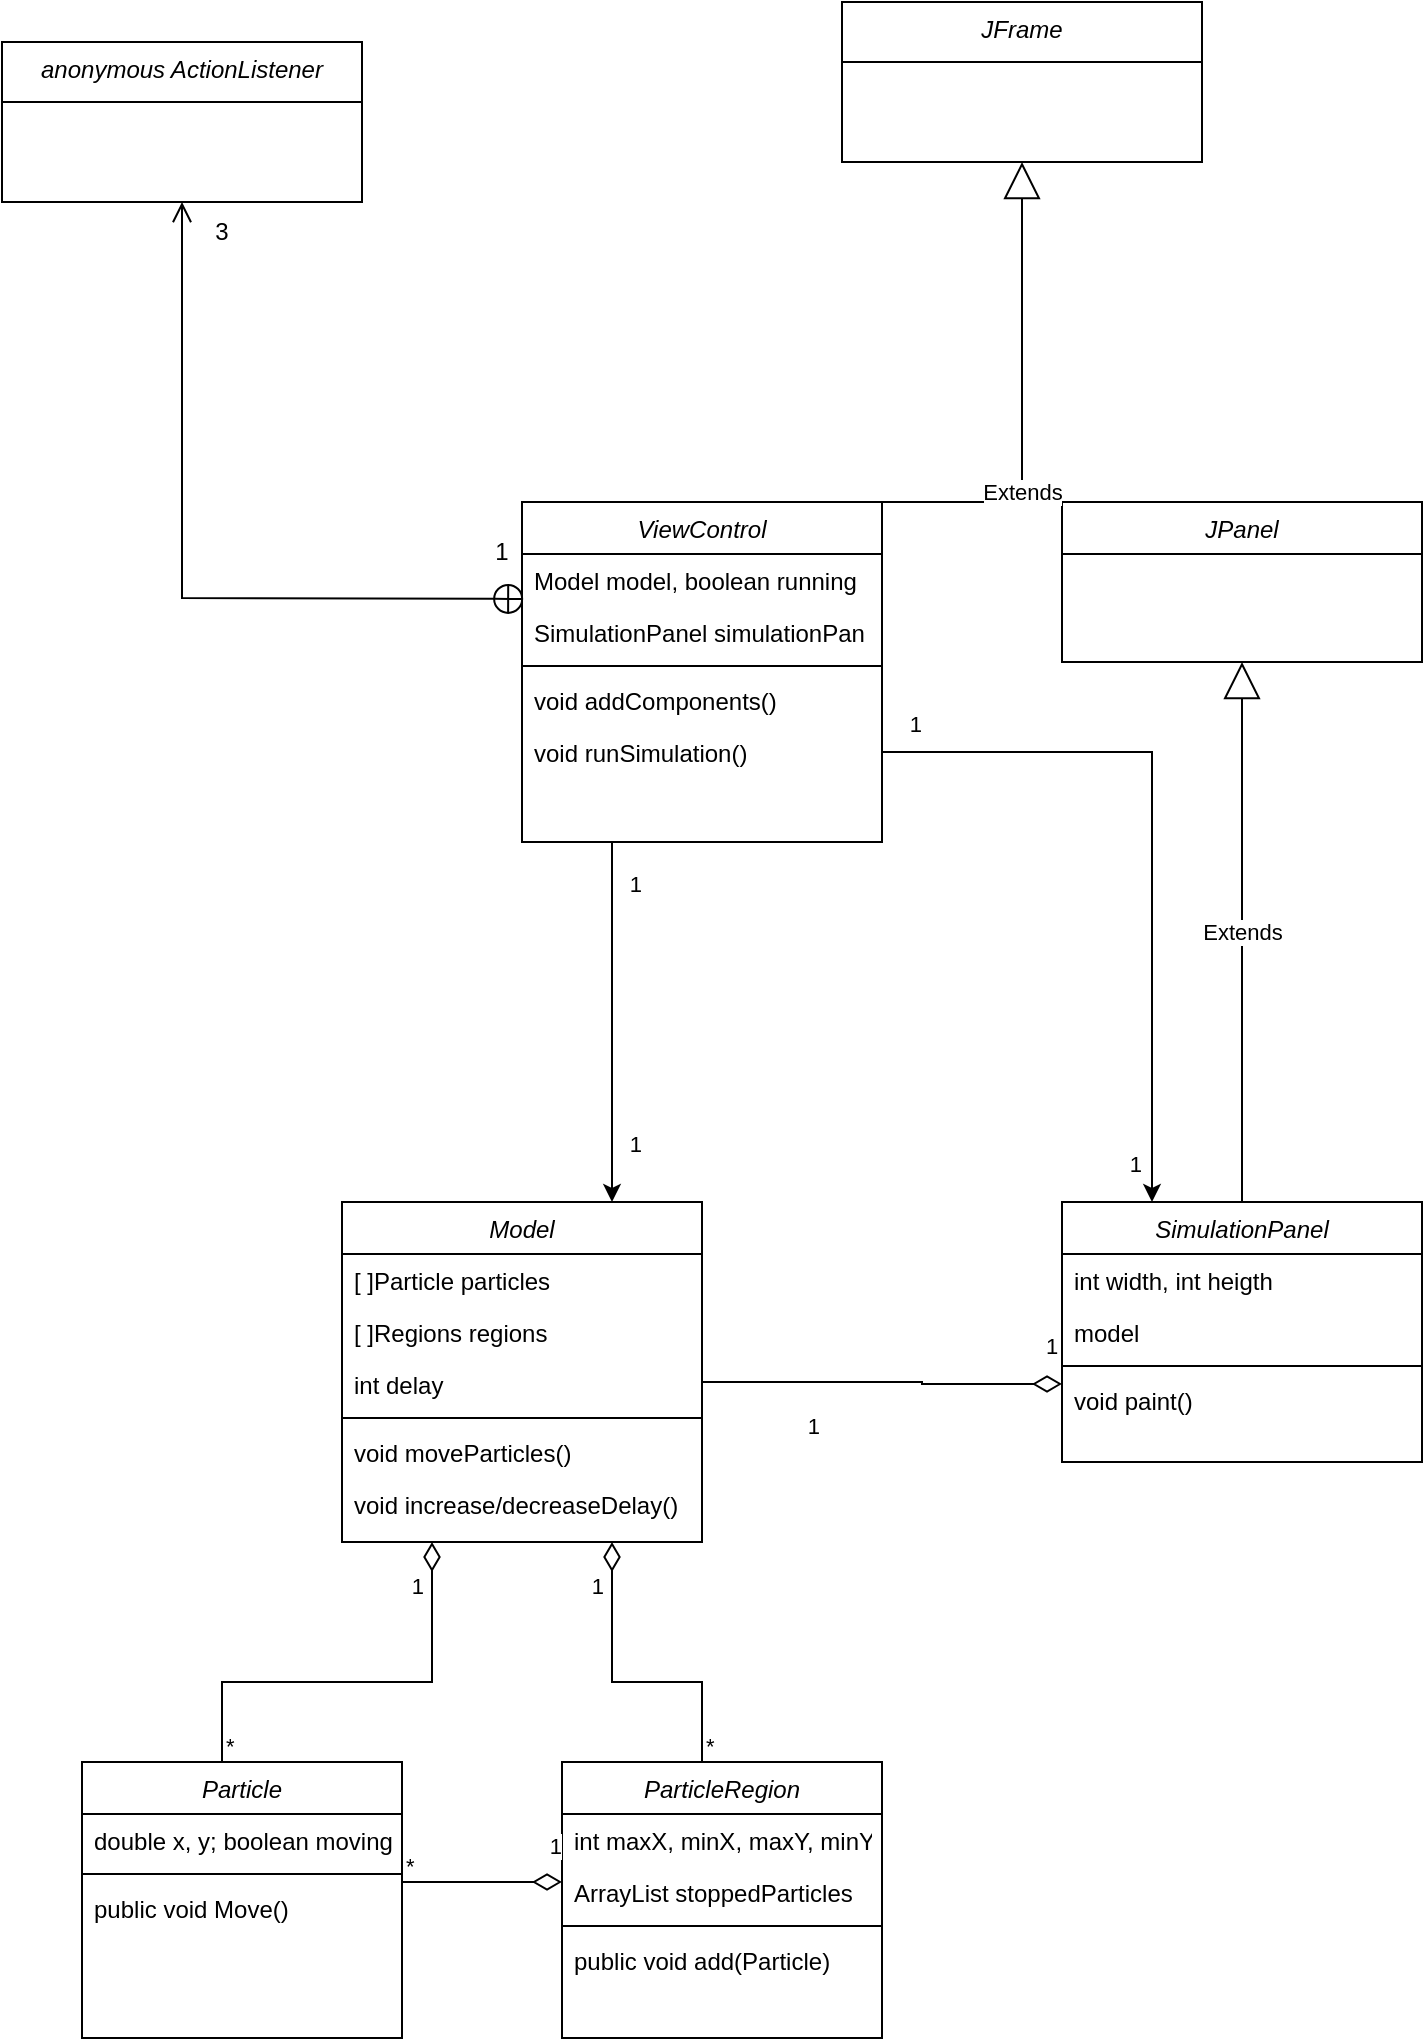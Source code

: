 <mxfile version="20.6.0" type="github">
  <diagram id="g2AqXhKXVD_ZB5x05iRY" name="Page-1">
    <mxGraphModel dx="983" dy="1844" grid="1" gridSize="10" guides="1" tooltips="1" connect="1" arrows="1" fold="1" page="1" pageScale="1" pageWidth="827" pageHeight="1169" math="0" shadow="0">
      <root>
        <mxCell id="0" />
        <mxCell id="1" parent="0" />
        <mxCell id="_XKiu6Uh6pyvuRwER4Hc-1" value="Particle&#xa;" style="swimlane;fontStyle=2;align=center;verticalAlign=top;childLayout=stackLayout;horizontal=1;startSize=26;horizontalStack=0;resizeParent=1;resizeLast=0;collapsible=1;marginBottom=0;rounded=0;shadow=0;strokeWidth=1;" vertex="1" parent="1">
          <mxGeometry x="99" y="-250" width="160" height="138" as="geometry">
            <mxRectangle x="230" y="140" width="160" height="26" as="alternateBounds" />
          </mxGeometry>
        </mxCell>
        <mxCell id="_XKiu6Uh6pyvuRwER4Hc-35" value="" style="endArrow=diamondThin;html=1;edgeStyle=orthogonalEdgeStyle;rounded=0;entryX=0.25;entryY=1;entryDx=0;entryDy=0;endFill=0;strokeWidth=1;endSize=12;" edge="1" parent="_XKiu6Uh6pyvuRwER4Hc-1" target="_XKiu6Uh6pyvuRwER4Hc-24">
          <mxGeometry relative="1" as="geometry">
            <mxPoint x="70" as="sourcePoint" />
            <mxPoint x="150" y="-90" as="targetPoint" />
            <Array as="points">
              <mxPoint x="70" y="-40" />
              <mxPoint x="175" y="-40" />
            </Array>
          </mxGeometry>
        </mxCell>
        <mxCell id="_XKiu6Uh6pyvuRwER4Hc-36" value="*" style="edgeLabel;resizable=0;html=1;align=left;verticalAlign=bottom;" connectable="0" vertex="1" parent="_XKiu6Uh6pyvuRwER4Hc-35">
          <mxGeometry x="-1" relative="1" as="geometry" />
        </mxCell>
        <mxCell id="_XKiu6Uh6pyvuRwER4Hc-37" value="1" style="edgeLabel;resizable=0;html=1;align=right;verticalAlign=bottom;" connectable="0" vertex="1" parent="_XKiu6Uh6pyvuRwER4Hc-35">
          <mxGeometry x="1" relative="1" as="geometry">
            <mxPoint x="-4" y="30" as="offset" />
          </mxGeometry>
        </mxCell>
        <mxCell id="_XKiu6Uh6pyvuRwER4Hc-2" value="double x, y; boolean moving " style="text;align=left;verticalAlign=top;spacingLeft=4;spacingRight=4;overflow=hidden;rotatable=0;points=[[0,0.5],[1,0.5]];portConstraint=eastwest;" vertex="1" parent="_XKiu6Uh6pyvuRwER4Hc-1">
          <mxGeometry y="26" width="160" height="26" as="geometry" />
        </mxCell>
        <mxCell id="_XKiu6Uh6pyvuRwER4Hc-5" value="" style="line;html=1;strokeWidth=1;align=left;verticalAlign=middle;spacingTop=-1;spacingLeft=3;spacingRight=3;rotatable=0;labelPosition=right;points=[];portConstraint=eastwest;" vertex="1" parent="_XKiu6Uh6pyvuRwER4Hc-1">
          <mxGeometry y="52" width="160" height="8" as="geometry" />
        </mxCell>
        <mxCell id="_XKiu6Uh6pyvuRwER4Hc-6" value="public void Move()" style="text;align=left;verticalAlign=top;spacingLeft=4;spacingRight=4;overflow=hidden;rotatable=0;points=[[0,0.5],[1,0.5]];portConstraint=eastwest;" vertex="1" parent="_XKiu6Uh6pyvuRwER4Hc-1">
          <mxGeometry y="60" width="160" height="26" as="geometry" />
        </mxCell>
        <mxCell id="_XKiu6Uh6pyvuRwER4Hc-7" value="ParticleRegion" style="swimlane;fontStyle=2;align=center;verticalAlign=top;childLayout=stackLayout;horizontal=1;startSize=26;horizontalStack=0;resizeParent=1;resizeLast=0;collapsible=1;marginBottom=0;rounded=0;shadow=0;strokeWidth=1;" vertex="1" parent="1">
          <mxGeometry x="339" y="-250" width="160" height="138" as="geometry">
            <mxRectangle x="230" y="140" width="160" height="26" as="alternateBounds" />
          </mxGeometry>
        </mxCell>
        <mxCell id="_XKiu6Uh6pyvuRwER4Hc-8" value="int maxX, minX, maxY, minY&#xa;" style="text;align=left;verticalAlign=top;spacingLeft=4;spacingRight=4;overflow=hidden;rotatable=0;points=[[0,0.5],[1,0.5]];portConstraint=eastwest;" vertex="1" parent="_XKiu6Uh6pyvuRwER4Hc-7">
          <mxGeometry y="26" width="160" height="26" as="geometry" />
        </mxCell>
        <mxCell id="_XKiu6Uh6pyvuRwER4Hc-11" value="ArrayList stoppedParticles" style="text;align=left;verticalAlign=top;spacingLeft=4;spacingRight=4;overflow=hidden;rotatable=0;points=[[0,0.5],[1,0.5]];portConstraint=eastwest;" vertex="1" parent="_XKiu6Uh6pyvuRwER4Hc-7">
          <mxGeometry y="52" width="160" height="26" as="geometry" />
        </mxCell>
        <mxCell id="_XKiu6Uh6pyvuRwER4Hc-9" value="" style="line;html=1;strokeWidth=1;align=left;verticalAlign=middle;spacingTop=-1;spacingLeft=3;spacingRight=3;rotatable=0;labelPosition=right;points=[];portConstraint=eastwest;" vertex="1" parent="_XKiu6Uh6pyvuRwER4Hc-7">
          <mxGeometry y="78" width="160" height="8" as="geometry" />
        </mxCell>
        <mxCell id="_XKiu6Uh6pyvuRwER4Hc-10" value="public void add(Particle)" style="text;align=left;verticalAlign=top;spacingLeft=4;spacingRight=4;overflow=hidden;rotatable=0;points=[[0,0.5],[1,0.5]];portConstraint=eastwest;" vertex="1" parent="_XKiu6Uh6pyvuRwER4Hc-7">
          <mxGeometry y="86" width="160" height="26" as="geometry" />
        </mxCell>
        <mxCell id="_XKiu6Uh6pyvuRwER4Hc-21" value="" style="endArrow=diamondThin;html=1;edgeStyle=orthogonalEdgeStyle;rounded=0;endFill=0;endSize=12;" edge="1" parent="1">
          <mxGeometry relative="1" as="geometry">
            <mxPoint x="259" y="-190" as="sourcePoint" />
            <mxPoint x="339" y="-190" as="targetPoint" />
          </mxGeometry>
        </mxCell>
        <mxCell id="_XKiu6Uh6pyvuRwER4Hc-22" value="* " style="edgeLabel;resizable=0;html=1;align=left;verticalAlign=bottom;" connectable="0" vertex="1" parent="_XKiu6Uh6pyvuRwER4Hc-21">
          <mxGeometry x="-1" relative="1" as="geometry" />
        </mxCell>
        <mxCell id="_XKiu6Uh6pyvuRwER4Hc-23" value="1" style="edgeLabel;resizable=0;html=1;align=right;verticalAlign=bottom;" connectable="0" vertex="1" parent="_XKiu6Uh6pyvuRwER4Hc-21">
          <mxGeometry x="1" relative="1" as="geometry">
            <mxPoint y="-10" as="offset" />
          </mxGeometry>
        </mxCell>
        <mxCell id="_XKiu6Uh6pyvuRwER4Hc-24" value="Model&#xa;" style="swimlane;fontStyle=2;align=center;verticalAlign=top;childLayout=stackLayout;horizontal=1;startSize=26;horizontalStack=0;resizeParent=1;resizeLast=0;collapsible=1;marginBottom=0;rounded=0;shadow=0;strokeWidth=1;" vertex="1" parent="1">
          <mxGeometry x="229" y="-530" width="180" height="170" as="geometry">
            <mxRectangle x="230" y="140" width="160" height="26" as="alternateBounds" />
          </mxGeometry>
        </mxCell>
        <mxCell id="_XKiu6Uh6pyvuRwER4Hc-25" value="[ ]Particle particles" style="text;align=left;verticalAlign=top;spacingLeft=4;spacingRight=4;overflow=hidden;rotatable=0;points=[[0,0.5],[1,0.5]];portConstraint=eastwest;" vertex="1" parent="_XKiu6Uh6pyvuRwER4Hc-24">
          <mxGeometry y="26" width="180" height="26" as="geometry" />
        </mxCell>
        <mxCell id="_XKiu6Uh6pyvuRwER4Hc-26" value="[ ]Regions regions&#xa;" style="text;align=left;verticalAlign=top;spacingLeft=4;spacingRight=4;overflow=hidden;rotatable=0;points=[[0,0.5],[1,0.5]];portConstraint=eastwest;rounded=0;shadow=0;html=0;" vertex="1" parent="_XKiu6Uh6pyvuRwER4Hc-24">
          <mxGeometry y="52" width="180" height="26" as="geometry" />
        </mxCell>
        <mxCell id="_XKiu6Uh6pyvuRwER4Hc-27" value="int delay" style="text;align=left;verticalAlign=top;spacingLeft=4;spacingRight=4;overflow=hidden;rotatable=0;points=[[0,0.5],[1,0.5]];portConstraint=eastwest;rounded=0;shadow=0;html=0;" vertex="1" parent="_XKiu6Uh6pyvuRwER4Hc-24">
          <mxGeometry y="78" width="180" height="26" as="geometry" />
        </mxCell>
        <mxCell id="_XKiu6Uh6pyvuRwER4Hc-28" value="" style="line;html=1;strokeWidth=1;align=left;verticalAlign=middle;spacingTop=-1;spacingLeft=3;spacingRight=3;rotatable=0;labelPosition=right;points=[];portConstraint=eastwest;" vertex="1" parent="_XKiu6Uh6pyvuRwER4Hc-24">
          <mxGeometry y="104" width="180" height="8" as="geometry" />
        </mxCell>
        <mxCell id="_XKiu6Uh6pyvuRwER4Hc-29" value="void moveParticles()" style="text;align=left;verticalAlign=top;spacingLeft=4;spacingRight=4;overflow=hidden;rotatable=0;points=[[0,0.5],[1,0.5]];portConstraint=eastwest;" vertex="1" parent="_XKiu6Uh6pyvuRwER4Hc-24">
          <mxGeometry y="112" width="180" height="26" as="geometry" />
        </mxCell>
        <mxCell id="_XKiu6Uh6pyvuRwER4Hc-30" value="void increase/decreaseDelay()" style="text;align=left;verticalAlign=top;spacingLeft=4;spacingRight=4;overflow=hidden;rotatable=0;points=[[0,0.5],[1,0.5]];portConstraint=eastwest;" vertex="1" parent="_XKiu6Uh6pyvuRwER4Hc-24">
          <mxGeometry y="138" width="180" height="26" as="geometry" />
        </mxCell>
        <mxCell id="_XKiu6Uh6pyvuRwER4Hc-38" value="" style="endArrow=diamondThin;html=1;edgeStyle=orthogonalEdgeStyle;rounded=0;startArrow=none;startFill=0;endFill=0;endSize=12;startSize=8;" edge="1" parent="1">
          <mxGeometry relative="1" as="geometry">
            <mxPoint x="409" y="-250" as="sourcePoint" />
            <mxPoint x="364" y="-360" as="targetPoint" />
            <Array as="points">
              <mxPoint x="409" y="-290" />
              <mxPoint x="364" y="-290" />
              <mxPoint x="364" y="-360" />
            </Array>
          </mxGeometry>
        </mxCell>
        <mxCell id="_XKiu6Uh6pyvuRwER4Hc-39" value="*" style="edgeLabel;resizable=0;html=1;align=left;verticalAlign=bottom;" connectable="0" vertex="1" parent="_XKiu6Uh6pyvuRwER4Hc-38">
          <mxGeometry x="-1" relative="1" as="geometry" />
        </mxCell>
        <mxCell id="_XKiu6Uh6pyvuRwER4Hc-40" value="1" style="edgeLabel;resizable=0;html=1;align=right;verticalAlign=bottom;" connectable="0" vertex="1" parent="_XKiu6Uh6pyvuRwER4Hc-38">
          <mxGeometry x="1" relative="1" as="geometry">
            <mxPoint x="-4" y="30" as="offset" />
          </mxGeometry>
        </mxCell>
        <mxCell id="_XKiu6Uh6pyvuRwER4Hc-41" value="SimulationPanel&#xa;" style="swimlane;fontStyle=2;align=center;verticalAlign=top;childLayout=stackLayout;horizontal=1;startSize=26;horizontalStack=0;resizeParent=1;resizeLast=0;collapsible=1;marginBottom=0;rounded=0;shadow=0;strokeWidth=1;" vertex="1" parent="1">
          <mxGeometry x="589" y="-530" width="180" height="130" as="geometry">
            <mxRectangle x="230" y="140" width="160" height="26" as="alternateBounds" />
          </mxGeometry>
        </mxCell>
        <mxCell id="_XKiu6Uh6pyvuRwER4Hc-42" value="int width, int heigth" style="text;align=left;verticalAlign=top;spacingLeft=4;spacingRight=4;overflow=hidden;rotatable=0;points=[[0,0.5],[1,0.5]];portConstraint=eastwest;" vertex="1" parent="_XKiu6Uh6pyvuRwER4Hc-41">
          <mxGeometry y="26" width="180" height="26" as="geometry" />
        </mxCell>
        <mxCell id="_XKiu6Uh6pyvuRwER4Hc-43" value="model" style="text;align=left;verticalAlign=top;spacingLeft=4;spacingRight=4;overflow=hidden;rotatable=0;points=[[0,0.5],[1,0.5]];portConstraint=eastwest;rounded=0;shadow=0;html=0;" vertex="1" parent="_XKiu6Uh6pyvuRwER4Hc-41">
          <mxGeometry y="52" width="180" height="26" as="geometry" />
        </mxCell>
        <mxCell id="_XKiu6Uh6pyvuRwER4Hc-45" value="" style="line;html=1;strokeWidth=1;align=left;verticalAlign=middle;spacingTop=-1;spacingLeft=3;spacingRight=3;rotatable=0;labelPosition=right;points=[];portConstraint=eastwest;" vertex="1" parent="_XKiu6Uh6pyvuRwER4Hc-41">
          <mxGeometry y="78" width="180" height="8" as="geometry" />
        </mxCell>
        <mxCell id="_XKiu6Uh6pyvuRwER4Hc-46" value="void paint()" style="text;align=left;verticalAlign=top;spacingLeft=4;spacingRight=4;overflow=hidden;rotatable=0;points=[[0,0.5],[1,0.5]];portConstraint=eastwest;" vertex="1" parent="_XKiu6Uh6pyvuRwER4Hc-41">
          <mxGeometry y="86" width="180" height="26" as="geometry" />
        </mxCell>
        <mxCell id="_XKiu6Uh6pyvuRwER4Hc-48" value="JPanel&#xa;" style="swimlane;fontStyle=2;align=center;verticalAlign=top;childLayout=stackLayout;horizontal=1;startSize=26;horizontalStack=0;resizeParent=1;resizeLast=0;collapsible=1;marginBottom=0;rounded=0;shadow=0;strokeWidth=1;" vertex="1" parent="1">
          <mxGeometry x="589" y="-880" width="180" height="80" as="geometry">
            <mxRectangle x="230" y="140" width="160" height="26" as="alternateBounds" />
          </mxGeometry>
        </mxCell>
        <mxCell id="_XKiu6Uh6pyvuRwER4Hc-57" value="" style="endArrow=none;html=1;edgeStyle=orthogonalEdgeStyle;rounded=0;entryX=1;entryY=0.5;entryDx=0;entryDy=0;exitX=0;exitY=0.5;exitDx=0;exitDy=0;endFill=0;endSize=6;startArrow=diamondThin;startFill=0;targetPerimeterSpacing=0;startSize=12;" edge="1" parent="1" target="_XKiu6Uh6pyvuRwER4Hc-27">
          <mxGeometry relative="1" as="geometry">
            <mxPoint x="589" y="-439.0" as="sourcePoint" />
            <mxPoint x="489" y="-530" as="targetPoint" />
            <Array as="points">
              <mxPoint x="519" y="-439" />
              <mxPoint x="519" y="-440" />
            </Array>
          </mxGeometry>
        </mxCell>
        <mxCell id="_XKiu6Uh6pyvuRwER4Hc-58" value="1" style="edgeLabel;resizable=0;html=1;align=left;verticalAlign=bottom;" connectable="0" vertex="1" parent="_XKiu6Uh6pyvuRwER4Hc-57">
          <mxGeometry x="-1" relative="1" as="geometry">
            <mxPoint x="-10" y="-11" as="offset" />
          </mxGeometry>
        </mxCell>
        <mxCell id="_XKiu6Uh6pyvuRwER4Hc-59" value="1" style="edgeLabel;resizable=0;html=1;align=right;verticalAlign=bottom;" connectable="0" vertex="1" parent="_XKiu6Uh6pyvuRwER4Hc-57">
          <mxGeometry x="1" relative="1" as="geometry">
            <mxPoint x="110" y="-322" as="offset" />
          </mxGeometry>
        </mxCell>
        <mxCell id="_XKiu6Uh6pyvuRwER4Hc-60" value="ViewControl" style="swimlane;fontStyle=2;align=center;verticalAlign=top;childLayout=stackLayout;horizontal=1;startSize=26;horizontalStack=0;resizeParent=1;resizeLast=0;collapsible=1;marginBottom=0;rounded=0;shadow=0;strokeWidth=1;" vertex="1" parent="1">
          <mxGeometry x="319" y="-880" width="180" height="170" as="geometry">
            <mxRectangle x="230" y="140" width="160" height="26" as="alternateBounds" />
          </mxGeometry>
        </mxCell>
        <mxCell id="_XKiu6Uh6pyvuRwER4Hc-61" value="Model model, boolean running " style="text;align=left;verticalAlign=top;spacingLeft=4;spacingRight=4;overflow=hidden;rotatable=0;points=[[0,0.5],[1,0.5]];portConstraint=eastwest;" vertex="1" parent="_XKiu6Uh6pyvuRwER4Hc-60">
          <mxGeometry y="26" width="180" height="26" as="geometry" />
        </mxCell>
        <mxCell id="_XKiu6Uh6pyvuRwER4Hc-62" value="SimulationPanel simulationPan" style="text;align=left;verticalAlign=top;spacingLeft=4;spacingRight=4;overflow=hidden;rotatable=0;points=[[0,0.5],[1,0.5]];portConstraint=eastwest;rounded=0;shadow=0;html=0;" vertex="1" parent="_XKiu6Uh6pyvuRwER4Hc-60">
          <mxGeometry y="52" width="180" height="26" as="geometry" />
        </mxCell>
        <mxCell id="_XKiu6Uh6pyvuRwER4Hc-64" value="" style="line;html=1;strokeWidth=1;align=left;verticalAlign=middle;spacingTop=-1;spacingLeft=3;spacingRight=3;rotatable=0;labelPosition=right;points=[];portConstraint=eastwest;" vertex="1" parent="_XKiu6Uh6pyvuRwER4Hc-60">
          <mxGeometry y="78" width="180" height="8" as="geometry" />
        </mxCell>
        <mxCell id="_XKiu6Uh6pyvuRwER4Hc-65" value="void addComponents()" style="text;align=left;verticalAlign=top;spacingLeft=4;spacingRight=4;overflow=hidden;rotatable=0;points=[[0,0.5],[1,0.5]];portConstraint=eastwest;" vertex="1" parent="_XKiu6Uh6pyvuRwER4Hc-60">
          <mxGeometry y="86" width="180" height="26" as="geometry" />
        </mxCell>
        <mxCell id="_XKiu6Uh6pyvuRwER4Hc-66" value="void runSimulation()" style="text;align=left;verticalAlign=top;spacingLeft=4;spacingRight=4;overflow=hidden;rotatable=0;points=[[0,0.5],[1,0.5]];portConstraint=eastwest;" vertex="1" parent="_XKiu6Uh6pyvuRwER4Hc-60">
          <mxGeometry y="112" width="180" height="26" as="geometry" />
        </mxCell>
        <mxCell id="_XKiu6Uh6pyvuRwER4Hc-67" value="JFrame&#xa;" style="swimlane;fontStyle=2;align=center;verticalAlign=top;childLayout=stackLayout;horizontal=1;startSize=30;horizontalStack=0;resizeParent=1;resizeLast=0;collapsible=1;marginBottom=0;rounded=0;shadow=0;strokeWidth=1;" vertex="1" parent="1">
          <mxGeometry x="479" y="-1130" width="180" height="80" as="geometry">
            <mxRectangle x="230" y="140" width="160" height="26" as="alternateBounds" />
          </mxGeometry>
        </mxCell>
        <mxCell id="_XKiu6Uh6pyvuRwER4Hc-69" value="anonymous ActionListener" style="swimlane;fontStyle=2;align=center;verticalAlign=top;childLayout=stackLayout;horizontal=1;startSize=30;horizontalStack=0;resizeParent=1;resizeLast=0;collapsible=1;marginBottom=0;rounded=0;shadow=0;strokeWidth=1;" vertex="1" parent="1">
          <mxGeometry x="59" y="-1110" width="180" height="80" as="geometry">
            <mxRectangle x="230" y="140" width="160" height="26" as="alternateBounds" />
          </mxGeometry>
        </mxCell>
        <mxCell id="_XKiu6Uh6pyvuRwER4Hc-76" value="Extends" style="endArrow=block;endSize=16;endFill=0;html=1;rounded=0;exitX=0.5;exitY=0;exitDx=0;exitDy=0;" edge="1" parent="1" source="_XKiu6Uh6pyvuRwER4Hc-60">
          <mxGeometry width="160" relative="1" as="geometry">
            <mxPoint x="299" y="-780" as="sourcePoint" />
            <mxPoint x="569" y="-1050" as="targetPoint" />
            <Array as="points">
              <mxPoint x="569" y="-880" />
            </Array>
          </mxGeometry>
        </mxCell>
        <mxCell id="_XKiu6Uh6pyvuRwER4Hc-78" value="Extends" style="endArrow=block;endSize=16;endFill=0;html=1;rounded=0;exitX=0.5;exitY=0;exitDx=0;exitDy=0;entryX=0.5;entryY=1;entryDx=0;entryDy=0;" edge="1" parent="1" source="_XKiu6Uh6pyvuRwER4Hc-41" target="_XKiu6Uh6pyvuRwER4Hc-48">
          <mxGeometry width="160" relative="1" as="geometry">
            <mxPoint x="299" y="-780" as="sourcePoint" />
            <mxPoint x="459" y="-780" as="targetPoint" />
          </mxGeometry>
        </mxCell>
        <mxCell id="_XKiu6Uh6pyvuRwER4Hc-81" value="" style="endArrow=classic;html=1;rounded=0;exitX=0.25;exitY=1;exitDx=0;exitDy=0;entryX=0.75;entryY=0;entryDx=0;entryDy=0;" edge="1" parent="1" source="_XKiu6Uh6pyvuRwER4Hc-60" target="_XKiu6Uh6pyvuRwER4Hc-24">
          <mxGeometry width="50" height="50" relative="1" as="geometry">
            <mxPoint x="359" y="-440" as="sourcePoint" />
            <mxPoint x="419" y="-640" as="targetPoint" />
            <Array as="points" />
          </mxGeometry>
        </mxCell>
        <mxCell id="_XKiu6Uh6pyvuRwER4Hc-82" value="" style="endArrow=classic;html=1;rounded=0;exitX=1;exitY=0.5;exitDx=0;exitDy=0;entryX=0.25;entryY=0;entryDx=0;entryDy=0;" edge="1" parent="1" source="_XKiu6Uh6pyvuRwER4Hc-66" target="_XKiu6Uh6pyvuRwER4Hc-41">
          <mxGeometry width="50" height="50" relative="1" as="geometry">
            <mxPoint x="374" y="-700" as="sourcePoint" />
            <mxPoint x="329" y="-520" as="targetPoint" />
            <Array as="points">
              <mxPoint x="634" y="-755" />
            </Array>
          </mxGeometry>
        </mxCell>
        <mxCell id="_XKiu6Uh6pyvuRwER4Hc-83" value="" style="endArrow=open;startArrow=circlePlus;endFill=0;startFill=0;endSize=8;html=1;rounded=0;entryX=0.5;entryY=1;entryDx=0;entryDy=0;exitX=0.006;exitY=-0.136;exitDx=0;exitDy=0;exitPerimeter=0;" edge="1" parent="1" source="_XKiu6Uh6pyvuRwER4Hc-62" target="_XKiu6Uh6pyvuRwER4Hc-69">
          <mxGeometry width="160" relative="1" as="geometry">
            <mxPoint x="309" y="-795" as="sourcePoint" />
            <mxPoint x="219" y="-850" as="targetPoint" />
            <Array as="points">
              <mxPoint x="149" y="-832" />
            </Array>
          </mxGeometry>
        </mxCell>
        <mxCell id="_XKiu6Uh6pyvuRwER4Hc-84" value="3" style="text;html=1;strokeColor=none;fillColor=none;align=center;verticalAlign=middle;whiteSpace=wrap;rounded=0;" vertex="1" parent="1">
          <mxGeometry x="139" y="-1030" width="60" height="30" as="geometry" />
        </mxCell>
        <mxCell id="_XKiu6Uh6pyvuRwER4Hc-85" value="1" style="text;html=1;strokeColor=none;fillColor=none;align=center;verticalAlign=middle;whiteSpace=wrap;rounded=0;" vertex="1" parent="1">
          <mxGeometry x="279" y="-870" width="60" height="30" as="geometry" />
        </mxCell>
        <mxCell id="_XKiu6Uh6pyvuRwER4Hc-87" value="1" style="edgeLabel;resizable=0;html=1;align=right;verticalAlign=bottom;" connectable="0" vertex="1" parent="1">
          <mxGeometry x="629.003" y="-540.005" as="geometry" />
        </mxCell>
        <mxCell id="_XKiu6Uh6pyvuRwER4Hc-88" value="1" style="edgeLabel;resizable=0;html=1;align=right;verticalAlign=bottom;" connectable="0" vertex="1" parent="1">
          <mxGeometry x="379.003" y="-680.005" as="geometry" />
        </mxCell>
        <mxCell id="_XKiu6Uh6pyvuRwER4Hc-89" value="1" style="edgeLabel;resizable=0;html=1;align=right;verticalAlign=bottom;" connectable="0" vertex="1" parent="1">
          <mxGeometry x="379.003" y="-550.005" as="geometry" />
        </mxCell>
        <mxCell id="_XKiu6Uh6pyvuRwER4Hc-90" value="1" style="edgeLabel;resizable=0;html=1;align=right;verticalAlign=bottom;" connectable="0" vertex="1" parent="1">
          <mxGeometry x="468.953" y="-409.395" as="geometry" />
        </mxCell>
      </root>
    </mxGraphModel>
  </diagram>
</mxfile>
